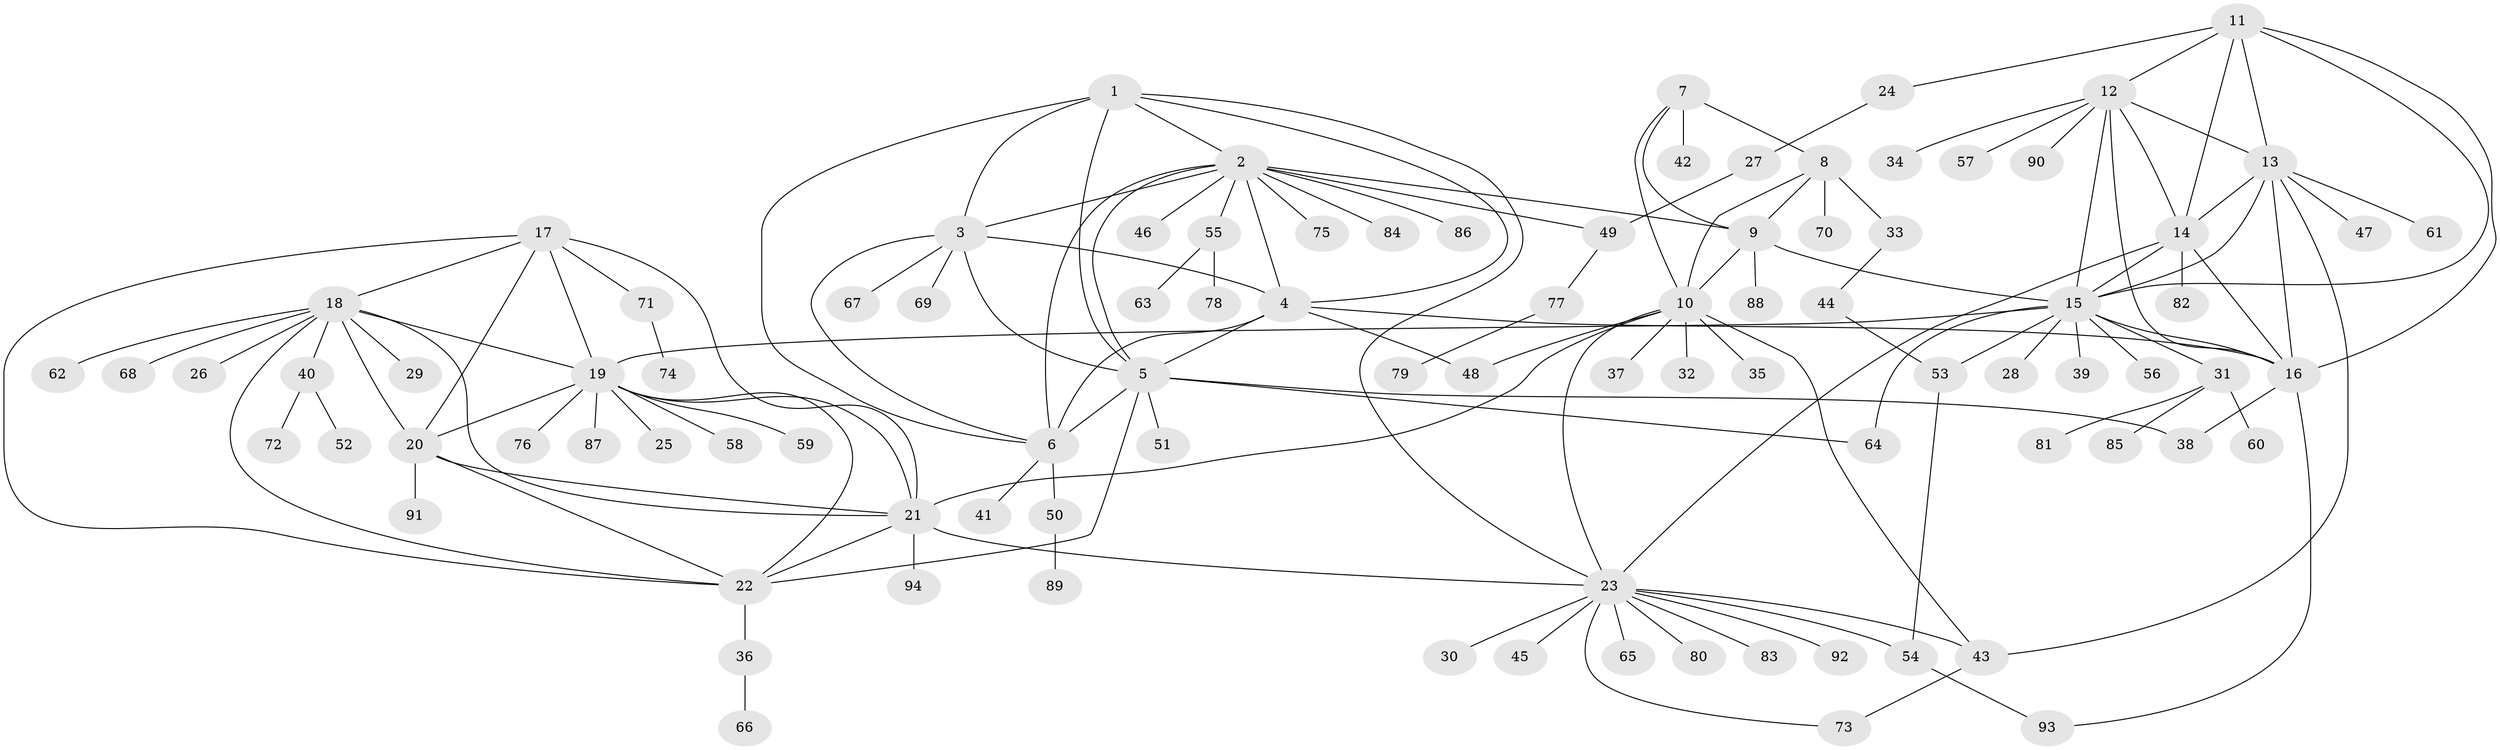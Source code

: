 // original degree distribution, {6: 0.022727272727272728, 13: 0.015151515151515152, 8: 0.03787878787878788, 7: 0.05303030303030303, 10: 0.007575757575757576, 9: 0.045454545454545456, 5: 0.015151515151515152, 14: 0.007575757575757576, 11: 0.015151515151515152, 12: 0.007575757575757576, 2: 0.15151515151515152, 1: 0.5681818181818182, 4: 0.022727272727272728, 3: 0.030303030303030304}
// Generated by graph-tools (version 1.1) at 2025/52/03/04/25 22:52:43]
// undirected, 94 vertices, 142 edges
graph export_dot {
  node [color=gray90,style=filled];
  1;
  2;
  3;
  4;
  5;
  6;
  7;
  8;
  9;
  10;
  11;
  12;
  13;
  14;
  15;
  16;
  17;
  18;
  19;
  20;
  21;
  22;
  23;
  24;
  25;
  26;
  27;
  28;
  29;
  30;
  31;
  32;
  33;
  34;
  35;
  36;
  37;
  38;
  39;
  40;
  41;
  42;
  43;
  44;
  45;
  46;
  47;
  48;
  49;
  50;
  51;
  52;
  53;
  54;
  55;
  56;
  57;
  58;
  59;
  60;
  61;
  62;
  63;
  64;
  65;
  66;
  67;
  68;
  69;
  70;
  71;
  72;
  73;
  74;
  75;
  76;
  77;
  78;
  79;
  80;
  81;
  82;
  83;
  84;
  85;
  86;
  87;
  88;
  89;
  90;
  91;
  92;
  93;
  94;
  1 -- 2 [weight=1.0];
  1 -- 3 [weight=1.0];
  1 -- 4 [weight=1.0];
  1 -- 5 [weight=1.0];
  1 -- 6 [weight=1.0];
  1 -- 23 [weight=1.0];
  2 -- 3 [weight=1.0];
  2 -- 4 [weight=1.0];
  2 -- 5 [weight=1.0];
  2 -- 6 [weight=1.0];
  2 -- 9 [weight=1.0];
  2 -- 46 [weight=1.0];
  2 -- 49 [weight=1.0];
  2 -- 55 [weight=1.0];
  2 -- 75 [weight=1.0];
  2 -- 84 [weight=1.0];
  2 -- 86 [weight=1.0];
  3 -- 4 [weight=1.0];
  3 -- 5 [weight=1.0];
  3 -- 6 [weight=1.0];
  3 -- 67 [weight=1.0];
  3 -- 69 [weight=1.0];
  4 -- 5 [weight=1.0];
  4 -- 6 [weight=1.0];
  4 -- 16 [weight=1.0];
  4 -- 48 [weight=1.0];
  5 -- 6 [weight=1.0];
  5 -- 22 [weight=1.0];
  5 -- 38 [weight=1.0];
  5 -- 51 [weight=1.0];
  5 -- 64 [weight=1.0];
  6 -- 41 [weight=1.0];
  6 -- 50 [weight=1.0];
  7 -- 8 [weight=3.0];
  7 -- 9 [weight=1.0];
  7 -- 10 [weight=1.0];
  7 -- 42 [weight=3.0];
  8 -- 9 [weight=3.0];
  8 -- 10 [weight=3.0];
  8 -- 33 [weight=1.0];
  8 -- 70 [weight=1.0];
  9 -- 10 [weight=1.0];
  9 -- 15 [weight=1.0];
  9 -- 88 [weight=1.0];
  10 -- 21 [weight=1.0];
  10 -- 23 [weight=1.0];
  10 -- 32 [weight=1.0];
  10 -- 35 [weight=1.0];
  10 -- 37 [weight=1.0];
  10 -- 43 [weight=1.0];
  10 -- 48 [weight=1.0];
  11 -- 12 [weight=1.0];
  11 -- 13 [weight=1.0];
  11 -- 14 [weight=1.0];
  11 -- 15 [weight=1.0];
  11 -- 16 [weight=1.0];
  11 -- 24 [weight=1.0];
  12 -- 13 [weight=1.0];
  12 -- 14 [weight=1.0];
  12 -- 15 [weight=1.0];
  12 -- 16 [weight=1.0];
  12 -- 34 [weight=1.0];
  12 -- 57 [weight=1.0];
  12 -- 90 [weight=1.0];
  13 -- 14 [weight=1.0];
  13 -- 15 [weight=1.0];
  13 -- 16 [weight=1.0];
  13 -- 43 [weight=1.0];
  13 -- 47 [weight=1.0];
  13 -- 61 [weight=1.0];
  14 -- 15 [weight=1.0];
  14 -- 16 [weight=1.0];
  14 -- 23 [weight=1.0];
  14 -- 82 [weight=1.0];
  15 -- 16 [weight=1.0];
  15 -- 19 [weight=1.0];
  15 -- 28 [weight=1.0];
  15 -- 31 [weight=1.0];
  15 -- 39 [weight=1.0];
  15 -- 53 [weight=1.0];
  15 -- 56 [weight=1.0];
  15 -- 64 [weight=1.0];
  16 -- 38 [weight=1.0];
  16 -- 93 [weight=1.0];
  17 -- 18 [weight=1.0];
  17 -- 19 [weight=1.0];
  17 -- 20 [weight=1.0];
  17 -- 21 [weight=1.0];
  17 -- 22 [weight=1.0];
  17 -- 71 [weight=1.0];
  18 -- 19 [weight=1.0];
  18 -- 20 [weight=1.0];
  18 -- 21 [weight=1.0];
  18 -- 22 [weight=1.0];
  18 -- 26 [weight=1.0];
  18 -- 29 [weight=1.0];
  18 -- 40 [weight=1.0];
  18 -- 62 [weight=1.0];
  18 -- 68 [weight=1.0];
  19 -- 20 [weight=1.0];
  19 -- 21 [weight=1.0];
  19 -- 22 [weight=1.0];
  19 -- 25 [weight=1.0];
  19 -- 58 [weight=1.0];
  19 -- 59 [weight=1.0];
  19 -- 76 [weight=1.0];
  19 -- 87 [weight=1.0];
  20 -- 21 [weight=1.0];
  20 -- 22 [weight=1.0];
  20 -- 91 [weight=1.0];
  21 -- 22 [weight=1.0];
  21 -- 23 [weight=1.0];
  21 -- 94 [weight=1.0];
  22 -- 36 [weight=1.0];
  23 -- 30 [weight=2.0];
  23 -- 43 [weight=1.0];
  23 -- 45 [weight=1.0];
  23 -- 54 [weight=1.0];
  23 -- 65 [weight=1.0];
  23 -- 73 [weight=1.0];
  23 -- 80 [weight=1.0];
  23 -- 83 [weight=1.0];
  23 -- 92 [weight=1.0];
  24 -- 27 [weight=1.0];
  27 -- 49 [weight=1.0];
  31 -- 60 [weight=1.0];
  31 -- 81 [weight=1.0];
  31 -- 85 [weight=1.0];
  33 -- 44 [weight=1.0];
  36 -- 66 [weight=1.0];
  40 -- 52 [weight=1.0];
  40 -- 72 [weight=1.0];
  43 -- 73 [weight=1.0];
  44 -- 53 [weight=1.0];
  49 -- 77 [weight=1.0];
  50 -- 89 [weight=1.0];
  53 -- 54 [weight=1.0];
  54 -- 93 [weight=1.0];
  55 -- 63 [weight=1.0];
  55 -- 78 [weight=1.0];
  71 -- 74 [weight=1.0];
  77 -- 79 [weight=1.0];
}
